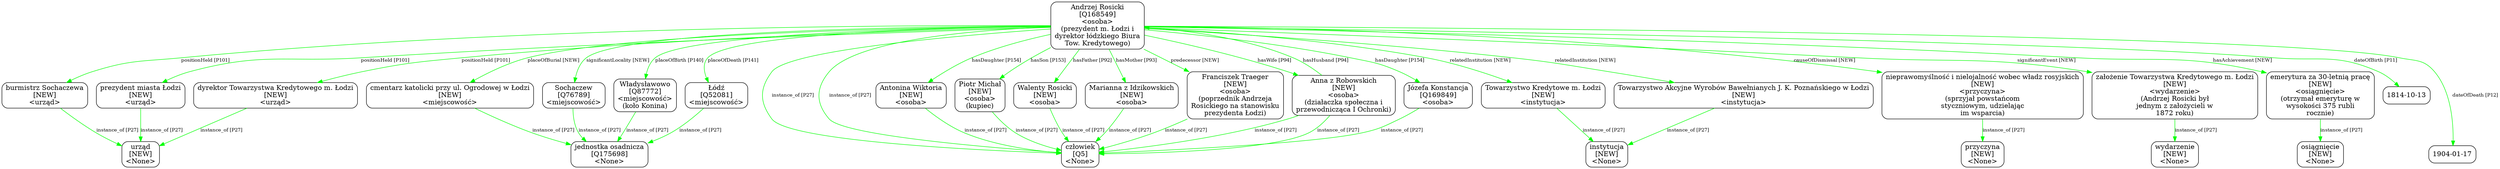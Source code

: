 digraph {
	node [shape=box,
		style=rounded
	];
	edge [fontsize=10];
	"Andrzej Rosicki
[Q168549]
<osoba>
(prezydent m. Łodzi i
dyrektor łódzkiego Biura
Tow. Kredytowego)"	[color=black,
		label="Andrzej Rosicki
[Q168549]
<osoba>
(prezydent m. Łodzi i
dyrektor łódzkiego Biura
Tow. Kredytowego)"];
	"prezydent miasta Łodzi
[NEW]
<urząd>"	[color=black,
		label="prezydent miasta Łodzi
[NEW]
<urząd>"];
	"Andrzej Rosicki
[Q168549]
<osoba>
(prezydent m. Łodzi i
dyrektor łódzkiego Biura
Tow. Kredytowego)" -> "prezydent miasta Łodzi
[NEW]
<urząd>"	[color=green,
		label="positionHeld [P101]"];
	"dyrektor Towarzystwa Kredytowego m. Łodzi
[NEW]
<urząd>"	[color=black,
		label="dyrektor Towarzystwa Kredytowego m. Łodzi
[NEW]
<urząd>"];
	"Andrzej Rosicki
[Q168549]
<osoba>
(prezydent m. Łodzi i
dyrektor łódzkiego Biura
Tow. Kredytowego)" -> "dyrektor Towarzystwa Kredytowego m. Łodzi
[NEW]
<urząd>"	[color=green,
		label="positionHeld [P101]"];
	"Władysławowo
[Q87772]
<miejscowość>
(koło Konina)"	[color=black,
		label="Władysławowo
[Q87772]
<miejscowość>
(koło Konina)"];
	"Andrzej Rosicki
[Q168549]
<osoba>
(prezydent m. Łodzi i
dyrektor łódzkiego Biura
Tow. Kredytowego)" -> "Władysławowo
[Q87772]
<miejscowość>
(koło Konina)"	[color=green,
		label="placeOfBirth [P140]"];
	"Łódź
[Q52081]
<miejscowość>"	[color=black,
		label="Łódź
[Q52081]
<miejscowość>"];
	"Andrzej Rosicki
[Q168549]
<osoba>
(prezydent m. Łodzi i
dyrektor łódzkiego Biura
Tow. Kredytowego)" -> "Łódź
[Q52081]
<miejscowość>"	[color=green,
		label="placeOfDeath [P141]"];
	"cmentarz katolicki przy ul. Ogrodowej w Łodzi
[NEW]
<miejscowość>"	[color=black,
		label="cmentarz katolicki przy ul. Ogrodowej w Łodzi
[NEW]
<miejscowość>"];
	"Andrzej Rosicki
[Q168549]
<osoba>
(prezydent m. Łodzi i
dyrektor łódzkiego Biura
Tow. Kredytowego)" -> "cmentarz katolicki przy ul. Ogrodowej w Łodzi
[NEW]
<miejscowość>"	[color=green,
		label="placeOfBurial [NEW]"];
	"Walenty Rosicki
[NEW]
<osoba>"	[color=black,
		label="Walenty Rosicki
[NEW]
<osoba>"];
	"Andrzej Rosicki
[Q168549]
<osoba>
(prezydent m. Łodzi i
dyrektor łódzkiego Biura
Tow. Kredytowego)" -> "Walenty Rosicki
[NEW]
<osoba>"	[color=green,
		label="hasFather [P92]"];
	"Marianna z Idzikowskich
[NEW]
<osoba>"	[color=black,
		label="Marianna z Idzikowskich
[NEW]
<osoba>"];
	"Andrzej Rosicki
[Q168549]
<osoba>
(prezydent m. Łodzi i
dyrektor łódzkiego Biura
Tow. Kredytowego)" -> "Marianna z Idzikowskich
[NEW]
<osoba>"	[color=green,
		label="hasMother [P93]"];
	"Anna z Robowskich
[NEW]
<osoba>
(działaczka społeczna i
przewodnicząca I Ochronki)"	[color=black,
		label="Anna z Robowskich
[NEW]
<osoba>
(działaczka społeczna i
przewodnicząca I Ochronki)"];
	"Andrzej Rosicki
[Q168549]
<osoba>
(prezydent m. Łodzi i
dyrektor łódzkiego Biura
Tow. Kredytowego)" -> "Anna z Robowskich
[NEW]
<osoba>
(działaczka społeczna i
przewodnicząca I Ochronki)"	[color=green,
		label="hasWife [P94]"];
	"Józefa Konstancja
[Q169849]
<osoba>"	[color=black,
		label="Józefa Konstancja
[Q169849]
<osoba>"];
	"Andrzej Rosicki
[Q168549]
<osoba>
(prezydent m. Łodzi i
dyrektor łódzkiego Biura
Tow. Kredytowego)" -> "Józefa Konstancja
[Q169849]
<osoba>"	[color=green,
		label="hasDaughter [P154]"];
	"Antonina Wiktoria
[NEW]
<osoba>"	[color=black,
		label="Antonina Wiktoria
[NEW]
<osoba>"];
	"Andrzej Rosicki
[Q168549]
<osoba>
(prezydent m. Łodzi i
dyrektor łódzkiego Biura
Tow. Kredytowego)" -> "Antonina Wiktoria
[NEW]
<osoba>"	[color=green,
		label="hasDaughter [P154]"];
	"Piotr Michał
[NEW]
<osoba>
(kupiec)"	[color=black,
		label="Piotr Michał
[NEW]
<osoba>
(kupiec)"];
	"Andrzej Rosicki
[Q168549]
<osoba>
(prezydent m. Łodzi i
dyrektor łódzkiego Biura
Tow. Kredytowego)" -> "Piotr Michał
[NEW]
<osoba>
(kupiec)"	[color=green,
		label="hasSon [P153]"];
	"Towarzystwo Akcyjne Wyrobów Bawełnianych J. K. Poznańskiego w Łodzi
[NEW]
<instytucja>"	[color=black,
		label="Towarzystwo Akcyjne Wyrobów Bawełnianych J. K. Poznańskiego w Łodzi
[NEW]
<instytucja>"];
	"Andrzej Rosicki
[Q168549]
<osoba>
(prezydent m. Łodzi i
dyrektor łódzkiego Biura
Tow. Kredytowego)" -> "Towarzystwo Akcyjne Wyrobów Bawełnianych J. K. Poznańskiego w Łodzi
[NEW]
<instytucja>"	[color=green,
		label="relatedInstitution [NEW]"];
	"Towarzystwo Kredytowe m. Łodzi
[NEW]
<instytucja>"	[color=black,
		label="Towarzystwo Kredytowe m. Łodzi
[NEW]
<instytucja>"];
	"Andrzej Rosicki
[Q168549]
<osoba>
(prezydent m. Łodzi i
dyrektor łódzkiego Biura
Tow. Kredytowego)" -> "Towarzystwo Kredytowe m. Łodzi
[NEW]
<instytucja>"	[color=green,
		label="relatedInstitution [NEW]"];
	"burmistrz Sochaczewa
[NEW]
<urząd>"	[color=black,
		label="burmistrz Sochaczewa
[NEW]
<urząd>"];
	"Andrzej Rosicki
[Q168549]
<osoba>
(prezydent m. Łodzi i
dyrektor łódzkiego Biura
Tow. Kredytowego)" -> "burmistrz Sochaczewa
[NEW]
<urząd>"	[color=green,
		label="positionHeld [P101]"];
	"Sochaczew
[Q76789]
<miejscowość>"	[color=black,
		label="Sochaczew
[Q76789]
<miejscowość>"];
	"Andrzej Rosicki
[Q168549]
<osoba>
(prezydent m. Łodzi i
dyrektor łódzkiego Biura
Tow. Kredytowego)" -> "Sochaczew
[Q76789]
<miejscowość>"	[color=green,
		label="significantLocality [NEW]"];
	"Franciszek Traeger
[NEW]
<osoba>
(poprzednik Andrzeja
Rosickiego na stanowisku
prezydenta Łodzi)"	[color=black,
		label="Franciszek Traeger
[NEW]
<osoba>
(poprzednik Andrzeja
Rosickiego na stanowisku
prezydenta Łodzi)"];
	"Andrzej Rosicki
[Q168549]
<osoba>
(prezydent m. Łodzi i
dyrektor łódzkiego Biura
Tow. Kredytowego)" -> "Franciszek Traeger
[NEW]
<osoba>
(poprzednik Andrzeja
Rosickiego na stanowisku
prezydenta Łodzi)"	[color=green,
		label="predecessor [NEW]"];
	"nieprawomyślność i nielojalność wobec władz rosyjskich
[NEW]
<przyczyna>
(sprzyjał powstańcom
styczniowym, udzielając
im \
wsparcia)"	[color=black,
		label="nieprawomyślność i nielojalność wobec władz rosyjskich
[NEW]
<przyczyna>
(sprzyjał powstańcom
styczniowym, udzielając
im \
wsparcia)"];
	"Andrzej Rosicki
[Q168549]
<osoba>
(prezydent m. Łodzi i
dyrektor łódzkiego Biura
Tow. Kredytowego)" -> "nieprawomyślność i nielojalność wobec władz rosyjskich
[NEW]
<przyczyna>
(sprzyjał powstańcom
styczniowym, udzielając
im \
wsparcia)"	[color=green,
		label="causeOfDismissal [NEW]"];
	"założenie Towarzystwa Kredytowego m. Łodzi
[NEW]
<wydarzenie>
(Andrzej Rosicki był
jednym z założycieli w
1872 roku)"	[color=black,
		label="założenie Towarzystwa Kredytowego m. Łodzi
[NEW]
<wydarzenie>
(Andrzej Rosicki był
jednym z założycieli w
1872 roku)"];
	"Andrzej Rosicki
[Q168549]
<osoba>
(prezydent m. Łodzi i
dyrektor łódzkiego Biura
Tow. Kredytowego)" -> "założenie Towarzystwa Kredytowego m. Łodzi
[NEW]
<wydarzenie>
(Andrzej Rosicki był
jednym z założycieli w
1872 roku)"	[color=green,
		label="significantEvent [NEW]"];
	"emerytura za 30-letnią pracę
[NEW]
<osiągnięcie>
(otrzymał emeryturę w
wysokości 375 rubli
rocznie)"	[color=black,
		label="emerytura za 30-letnią pracę
[NEW]
<osiągnięcie>
(otrzymał emeryturę w
wysokości 375 rubli
rocznie)"];
	"Andrzej Rosicki
[Q168549]
<osoba>
(prezydent m. Łodzi i
dyrektor łódzkiego Biura
Tow. Kredytowego)" -> "emerytura za 30-letnią pracę
[NEW]
<osiągnięcie>
(otrzymał emeryturę w
wysokości 375 rubli
rocznie)"	[color=green,
		label="hasAchievement [NEW]"];
	"Andrzej Rosicki
[Q168549]
<osoba>
(prezydent m. Łodzi i
dyrektor łódzkiego Biura
Tow. Kredytowego)" -> "człowiek
[Q5]
<None>"	[color=green,
		label="instance_of [P27]"];
	"Andrzej Rosicki
[Q168549]
<osoba>
(prezydent m. Łodzi i
dyrektor łódzkiego Biura
Tow. Kredytowego)" -> "człowiek
[Q5]
<None>"	[color=green,
		label="instance_of [P27]"];
	"Andrzej Rosicki
[Q168549]
<osoba>
(prezydent m. Łodzi i
dyrektor łódzkiego Biura
Tow. Kredytowego)" -> "1814-10-13"	[color=green,
		label="dateOfBirth [P11]",
		minlen=1];
	"Andrzej Rosicki
[Q168549]
<osoba>
(prezydent m. Łodzi i
dyrektor łódzkiego Biura
Tow. Kredytowego)" -> "1904-01-17"	[color=green,
		label="dateOfDeath [P12]",
		minlen=2];
	"prezydent miasta Łodzi
[NEW]
<urząd>" -> "urząd
[NEW]
<None>"	[color=green,
		label="instance_of [P27]"];
	"dyrektor Towarzystwa Kredytowego m. Łodzi
[NEW]
<urząd>" -> "urząd
[NEW]
<None>"	[color=green,
		label="instance_of [P27]"];
	"Władysławowo
[Q87772]
<miejscowość>
(koło Konina)" -> "jednostka osadnicza
[Q175698]
<None>"	[color=green,
		label="instance_of [P27]"];
	"Łódź
[Q52081]
<miejscowość>" -> "jednostka osadnicza
[Q175698]
<None>"	[color=green,
		label="instance_of [P27]"];
	"cmentarz katolicki przy ul. Ogrodowej w Łodzi
[NEW]
<miejscowość>" -> "jednostka osadnicza
[Q175698]
<None>"	[color=green,
		label="instance_of [P27]"];
	"Walenty Rosicki
[NEW]
<osoba>" -> "człowiek
[Q5]
<None>"	[color=green,
		label="instance_of [P27]"];
	"Marianna z Idzikowskich
[NEW]
<osoba>" -> "człowiek
[Q5]
<None>"	[color=green,
		label="instance_of [P27]"];
	"Anna z Robowskich
[NEW]
<osoba>
(działaczka społeczna i
przewodnicząca I Ochronki)" -> "Andrzej Rosicki
[Q168549]
<osoba>
(prezydent m. Łodzi i
dyrektor łódzkiego Biura
Tow. Kredytowego)"	[color=green,
		label="hasHusband [P94]"];
	"Anna z Robowskich
[NEW]
<osoba>
(działaczka społeczna i
przewodnicząca I Ochronki)" -> "człowiek
[Q5]
<None>"	[color=green,
		label="instance_of [P27]"];
	"Anna z Robowskich
[NEW]
<osoba>
(działaczka społeczna i
przewodnicząca I Ochronki)" -> "człowiek
[Q5]
<None>"	[color=green,
		label="instance_of [P27]"];
	"Józefa Konstancja
[Q169849]
<osoba>" -> "człowiek
[Q5]
<None>"	[color=green,
		label="instance_of [P27]"];
	"Antonina Wiktoria
[NEW]
<osoba>" -> "człowiek
[Q5]
<None>"	[color=green,
		label="instance_of [P27]"];
	"Piotr Michał
[NEW]
<osoba>
(kupiec)" -> "człowiek
[Q5]
<None>"	[color=green,
		label="instance_of [P27]"];
	"Towarzystwo Akcyjne Wyrobów Bawełnianych J. K. Poznańskiego w Łodzi
[NEW]
<instytucja>" -> "instytucja
[NEW]
<None>"	[color=green,
		label="instance_of [P27]"];
	"Towarzystwo Kredytowe m. Łodzi
[NEW]
<instytucja>" -> "instytucja
[NEW]
<None>"	[color=green,
		label="instance_of [P27]"];
	"burmistrz Sochaczewa
[NEW]
<urząd>" -> "urząd
[NEW]
<None>"	[color=green,
		label="instance_of [P27]"];
	"Sochaczew
[Q76789]
<miejscowość>" -> "jednostka osadnicza
[Q175698]
<None>"	[color=green,
		label="instance_of [P27]"];
	"Franciszek Traeger
[NEW]
<osoba>
(poprzednik Andrzeja
Rosickiego na stanowisku
prezydenta Łodzi)" -> "człowiek
[Q5]
<None>"	[color=green,
		label="instance_of [P27]"];
	"nieprawomyślność i nielojalność wobec władz rosyjskich
[NEW]
<przyczyna>
(sprzyjał powstańcom
styczniowym, udzielając
im \
wsparcia)" -> "przyczyna
[NEW]
<None>"	[color=green,
		label="instance_of [P27]",
		minlen=1];
	"założenie Towarzystwa Kredytowego m. Łodzi
[NEW]
<wydarzenie>
(Andrzej Rosicki był
jednym z założycieli w
1872 roku)" -> "wydarzenie
[NEW]
<None>"	[color=green,
		label="instance_of [P27]",
		minlen=1];
	"emerytura za 30-letnią pracę
[NEW]
<osiągnięcie>
(otrzymał emeryturę w
wysokości 375 rubli
rocznie)" -> "osiągnięcie
[NEW]
<None>"	[color=green,
		label="instance_of [P27]",
		minlen=1];
}
